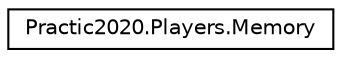 digraph "Иерархия классов. Графический вид."
{
 // LATEX_PDF_SIZE
  edge [fontname="Helvetica",fontsize="10",labelfontname="Helvetica",labelfontsize="10"];
  node [fontname="Helvetica",fontsize="10",shape=record];
  rankdir="LR";
  Node0 [label="Practic2020.Players.Memory",height=0.2,width=0.4,color="black", fillcolor="white", style="filled",URL="$class_practic2020_1_1_players_1_1_memory.html",tooltip="модель памяти игрока, к которой он обращаеться для принятия решений"];
}
